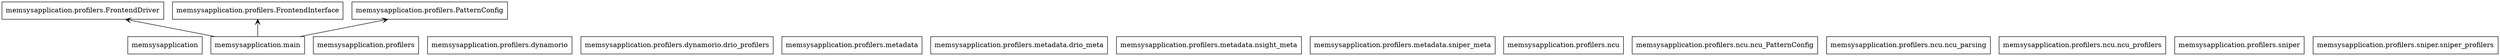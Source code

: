 digraph "packages_MemSys" {
rankdir=BT
charset="utf-8"
"memsysapplication" [color="black", label=<memsysapplication>, shape="box", style="solid"];
"memsysapplication.main" [color="black", label=<memsysapplication.main>, shape="box", style="solid"];
"memsysapplication.profilers" [color="black", label=<memsysapplication.profilers>, shape="box", style="solid"];
"memsysapplication.profilers.FrontendDriver" [color="black", label=<memsysapplication.profilers.FrontendDriver>, shape="box", style="solid"];
"memsysapplication.profilers.FrontendInterface" [color="black", label=<memsysapplication.profilers.FrontendInterface>, shape="box", style="solid"];
"memsysapplication.profilers.PatternConfig" [color="black", label=<memsysapplication.profilers.PatternConfig>, shape="box", style="solid"];
"memsysapplication.profilers.dynamorio" [color="black", label=<memsysapplication.profilers.dynamorio>, shape="box", style="solid"];
"memsysapplication.profilers.dynamorio.drio_profilers" [color="black", label=<memsysapplication.profilers.dynamorio.drio_profilers>, shape="box", style="solid"];
"memsysapplication.profilers.metadata" [color="black", label=<memsysapplication.profilers.metadata>, shape="box", style="solid"];
"memsysapplication.profilers.metadata.drio_meta" [color="black", label=<memsysapplication.profilers.metadata.drio_meta>, shape="box", style="solid"];
"memsysapplication.profilers.metadata.nsight_meta" [color="black", label=<memsysapplication.profilers.metadata.nsight_meta>, shape="box", style="solid"];
"memsysapplication.profilers.metadata.sniper_meta" [color="black", label=<memsysapplication.profilers.metadata.sniper_meta>, shape="box", style="solid"];
"memsysapplication.profilers.ncu" [color="black", label=<memsysapplication.profilers.ncu>, shape="box", style="solid"];
"memsysapplication.profilers.ncu.ncu_PatternConfig" [color="black", label=<memsysapplication.profilers.ncu.ncu_PatternConfig>, shape="box", style="solid"];
"memsysapplication.profilers.ncu.ncu_parsing" [color="black", label=<memsysapplication.profilers.ncu.ncu_parsing>, shape="box", style="solid"];
"memsysapplication.profilers.ncu.ncu_profilers" [color="black", label=<memsysapplication.profilers.ncu.ncu_profilers>, shape="box", style="solid"];
"memsysapplication.profilers.sniper" [color="black", label=<memsysapplication.profilers.sniper>, shape="box", style="solid"];
"memsysapplication.profilers.sniper.sniper_profilers" [color="black", label=<memsysapplication.profilers.sniper.sniper_profilers>, shape="box", style="solid"];
"memsysapplication.main" -> "memsysapplication.profilers.FrontendDriver" [arrowhead="open", arrowtail="none"];
"memsysapplication.main" -> "memsysapplication.profilers.FrontendInterface" [arrowhead="open", arrowtail="none"];
"memsysapplication.main" -> "memsysapplication.profilers.PatternConfig" [arrowhead="open", arrowtail="none"];
}
